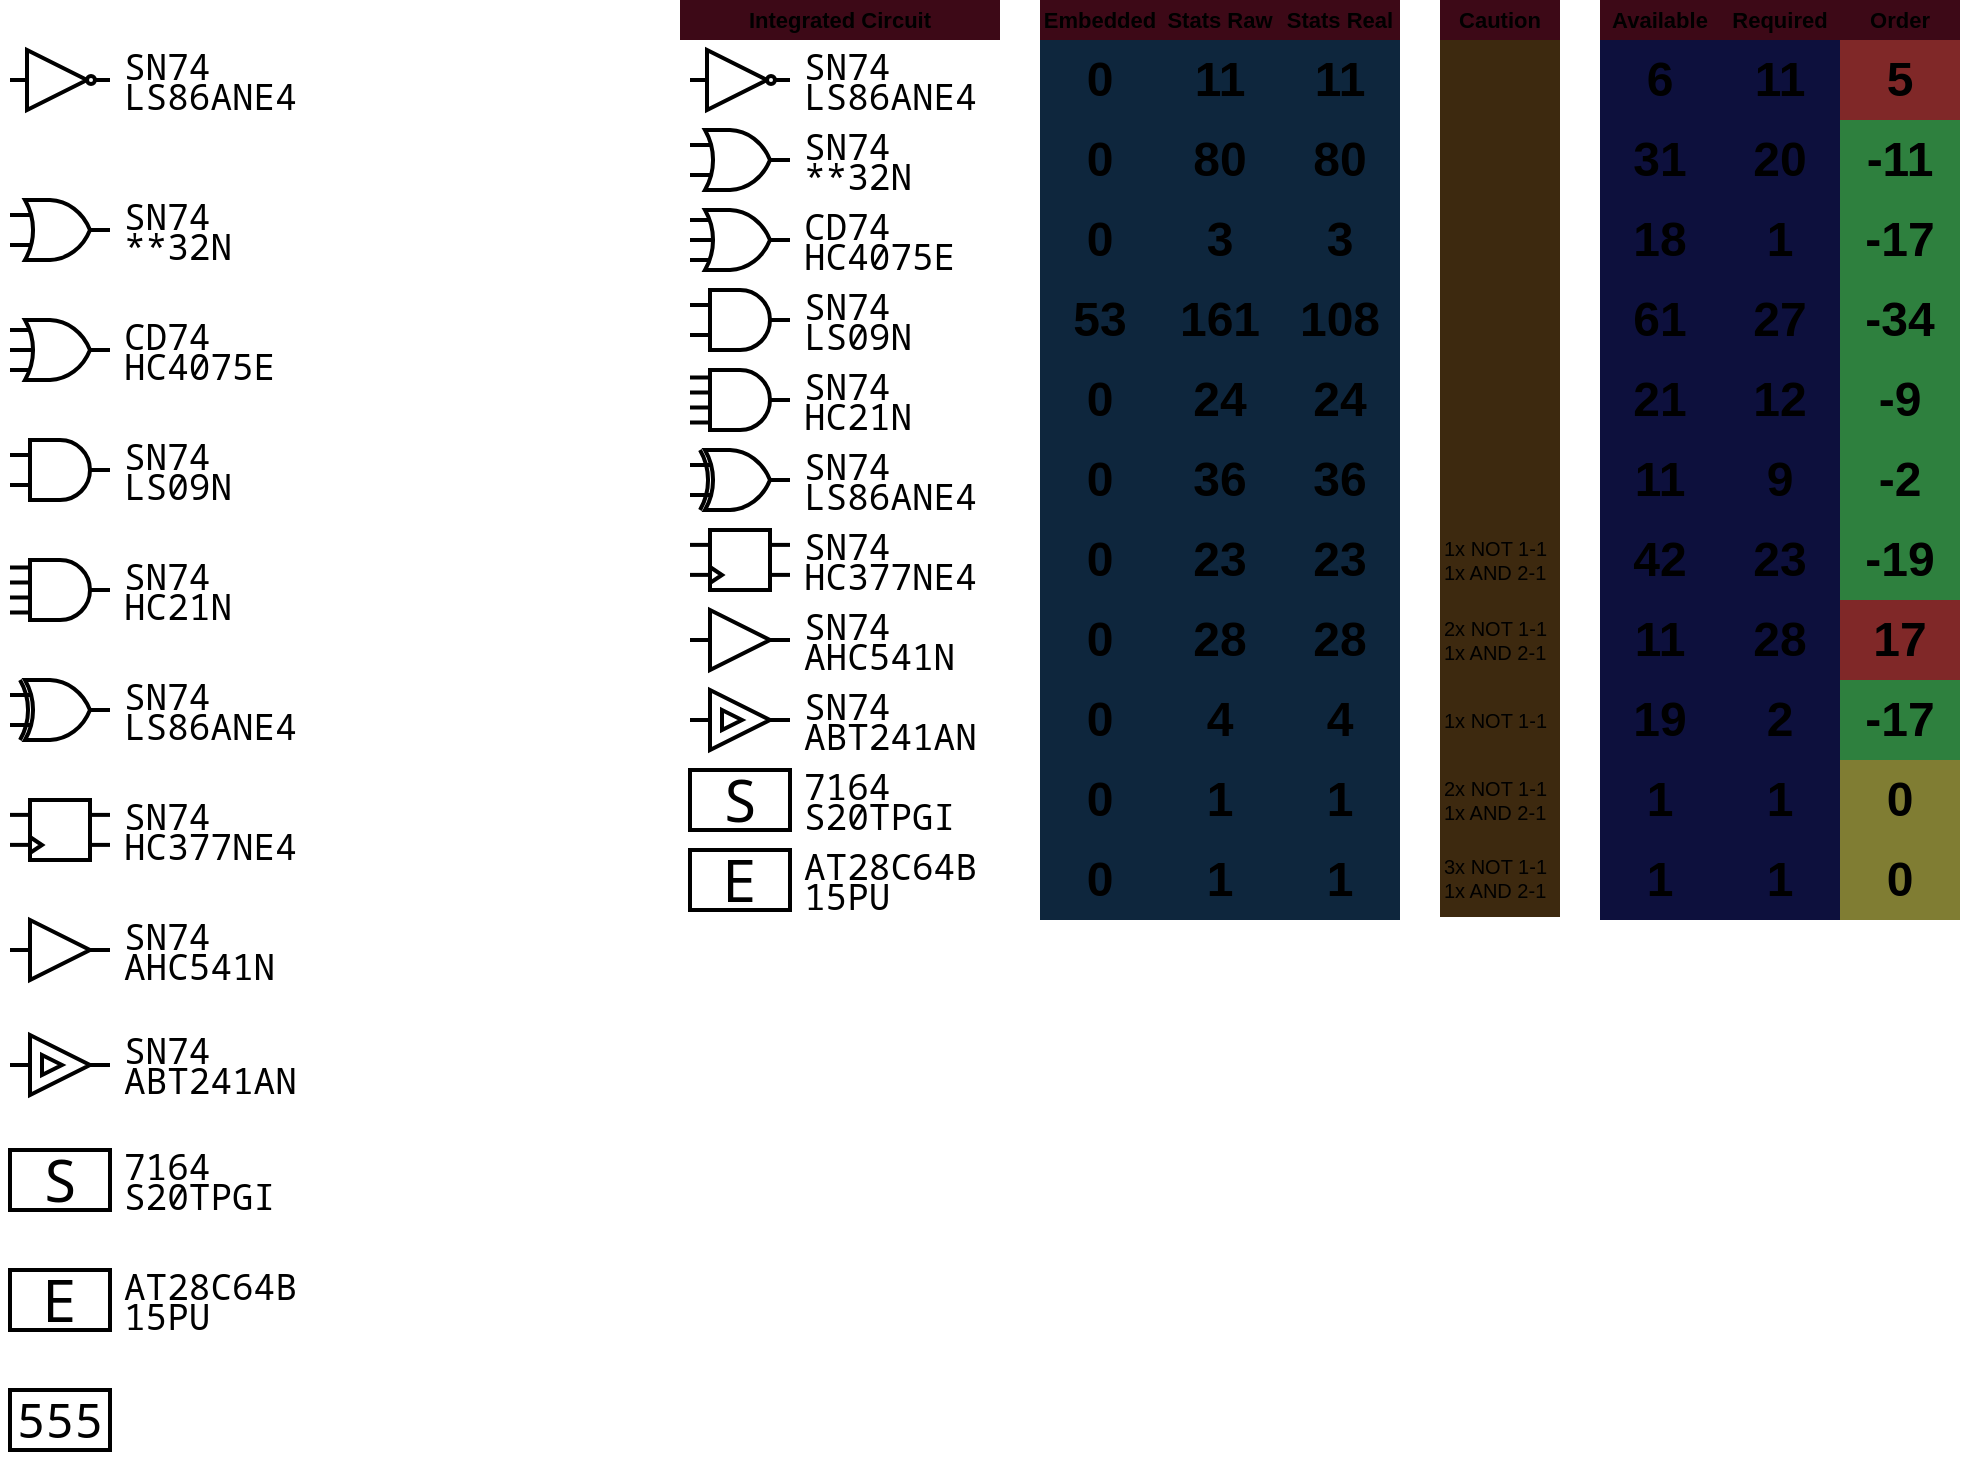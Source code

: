 <mxfile version="21.1.2" type="device">
  <diagram name="Page-1" id="QGHJnzFmNNb13eaz8g9b">
    <mxGraphModel dx="1624" dy="1035" grid="1" gridSize="5" guides="1" tooltips="1" connect="1" arrows="1" fold="1" page="1" pageScale="1" pageWidth="827" pageHeight="1169" math="0" shadow="0">
      <root>
        <mxCell id="0" />
        <mxCell id="1" parent="0" />
        <mxCell id="tNql6HgSYyAwf7q5l8KF-78" value="" style="rounded=0;whiteSpace=wrap;html=1;fillColor=default;strokeColor=none;" vertex="1" parent="1">
          <mxGeometry x="120" y="730" width="160" height="50" as="geometry" />
        </mxCell>
        <mxCell id="tNql6HgSYyAwf7q5l8KF-77" value="" style="rounded=0;whiteSpace=wrap;html=1;fillColor=default;strokeColor=none;" vertex="1" parent="1">
          <mxGeometry x="460" y="545" width="160" height="40" as="geometry" />
        </mxCell>
        <mxCell id="ZziBK2h-JTC3dH9ngN35-2" value="" style="rounded=0;whiteSpace=wrap;html=1;fillColor=default;strokeColor=none;" parent="1" vertex="1">
          <mxGeometry x="120" y="375" width="160" height="50" as="geometry" />
        </mxCell>
        <mxCell id="E4Vg8wECrrCgOEomqvPJ-1" value="" style="rounded=0;whiteSpace=wrap;html=1;fillColor=default;strokeColor=none;" parent="1" vertex="1">
          <mxGeometry x="120" y="180" width="160" height="50" as="geometry" />
        </mxCell>
        <mxCell id="E4Vg8wECrrCgOEomqvPJ-2" value="" style="verticalLabelPosition=bottom;shadow=0;dashed=0;align=center;html=1;verticalAlign=top;shape=mxgraph.electrical.logic_gates.logic_gate;operation=and;strokeWidth=2;" parent="1" vertex="1">
          <mxGeometry x="125" y="385" width="50" height="30" as="geometry" />
        </mxCell>
        <mxCell id="E4Vg8wECrrCgOEomqvPJ-3" value="SN74" style="text;html=1;strokeColor=none;fillColor=none;align=left;verticalAlign=middle;whiteSpace=wrap;rounded=0;fontFamily=Noto Sans Mono;fontSize=18;fontStyle=0" parent="1" vertex="1">
          <mxGeometry x="180" y="190" width="90" height="15" as="geometry" />
        </mxCell>
        <mxCell id="E4Vg8wECrrCgOEomqvPJ-5" value="LS86ANE4" style="text;html=1;strokeColor=none;fillColor=none;align=left;verticalAlign=middle;whiteSpace=wrap;rounded=0;fontFamily=Noto Sans Mono;fontSize=18;fontStyle=0" parent="1" vertex="1">
          <mxGeometry x="180" y="205" width="90" height="15" as="geometry" />
        </mxCell>
        <mxCell id="ZziBK2h-JTC3dH9ngN35-1" value="" style="verticalLabelPosition=bottom;shadow=0;dashed=0;align=center;html=1;verticalAlign=top;shape=mxgraph.electrical.logic_gates.inverter_2;strokeWidth=2;" parent="1" vertex="1">
          <mxGeometry x="125" y="190" width="50" height="30" as="geometry" />
        </mxCell>
        <mxCell id="ZziBK2h-JTC3dH9ngN35-3" value="SN74" style="text;html=1;strokeColor=none;fillColor=none;align=left;verticalAlign=middle;whiteSpace=wrap;rounded=0;fontFamily=Noto Sans Mono;fontSize=18;fontStyle=0" parent="1" vertex="1">
          <mxGeometry x="180" y="385" width="90" height="15" as="geometry" />
        </mxCell>
        <mxCell id="ZziBK2h-JTC3dH9ngN35-4" value="LS09N" style="text;html=1;strokeColor=none;fillColor=none;align=left;verticalAlign=middle;whiteSpace=wrap;rounded=0;fontFamily=Noto Sans Mono;fontSize=18;fontStyle=0" parent="1" vertex="1">
          <mxGeometry x="180" y="400" width="90" height="15" as="geometry" />
        </mxCell>
        <mxCell id="ZziBK2h-JTC3dH9ngN35-6" value="" style="rounded=0;whiteSpace=wrap;html=1;fillColor=default;strokeColor=none;" parent="1" vertex="1">
          <mxGeometry x="120" y="255" width="160" height="50" as="geometry" />
        </mxCell>
        <mxCell id="ZziBK2h-JTC3dH9ngN35-7" value="SN74" style="text;html=1;strokeColor=none;fillColor=none;align=left;verticalAlign=middle;whiteSpace=wrap;rounded=0;fontFamily=Noto Sans Mono;fontSize=18;fontStyle=0" parent="1" vertex="1">
          <mxGeometry x="180" y="265" width="90" height="15" as="geometry" />
        </mxCell>
        <mxCell id="ZziBK2h-JTC3dH9ngN35-8" value="**32N" style="text;html=1;strokeColor=none;fillColor=none;align=left;verticalAlign=middle;whiteSpace=wrap;rounded=0;fontFamily=Noto Sans Mono;fontSize=18;fontStyle=0" parent="1" vertex="1">
          <mxGeometry x="180" y="280" width="90" height="15" as="geometry" />
        </mxCell>
        <mxCell id="ZziBK2h-JTC3dH9ngN35-10" value="" style="verticalLabelPosition=bottom;shadow=0;dashed=0;align=center;html=1;verticalAlign=top;shape=mxgraph.electrical.logic_gates.logic_gate;operation=or;strokeWidth=2;" parent="1" vertex="1">
          <mxGeometry x="125" y="265" width="50" height="30" as="geometry" />
        </mxCell>
        <mxCell id="ZziBK2h-JTC3dH9ngN35-11" value="" style="rounded=0;whiteSpace=wrap;html=1;fillColor=default;strokeColor=none;" parent="1" vertex="1">
          <mxGeometry x="120" y="315" width="160" height="50" as="geometry" />
        </mxCell>
        <mxCell id="ZziBK2h-JTC3dH9ngN35-12" value="CD74" style="text;html=1;strokeColor=none;fillColor=none;align=left;verticalAlign=middle;whiteSpace=wrap;rounded=0;fontFamily=Noto Sans Mono;fontSize=18;fontStyle=0" parent="1" vertex="1">
          <mxGeometry x="180" y="325" width="90" height="15" as="geometry" />
        </mxCell>
        <mxCell id="ZziBK2h-JTC3dH9ngN35-13" value="HC4075E" style="text;html=1;strokeColor=none;fillColor=none;align=left;verticalAlign=middle;whiteSpace=wrap;rounded=0;fontFamily=Noto Sans Mono;fontSize=18;fontStyle=0" parent="1" vertex="1">
          <mxGeometry x="180" y="340" width="90" height="15" as="geometry" />
        </mxCell>
        <mxCell id="ZziBK2h-JTC3dH9ngN35-14" value="" style="verticalLabelPosition=bottom;shadow=0;dashed=0;align=center;html=1;verticalAlign=top;shape=mxgraph.electrical.logic_gates.logic_gate;operation=or;strokeWidth=2;numInputs=3;" parent="1" vertex="1">
          <mxGeometry x="125" y="325" width="50" height="30" as="geometry" />
        </mxCell>
        <mxCell id="ZziBK2h-JTC3dH9ngN35-15" value="" style="rounded=0;whiteSpace=wrap;html=1;fillColor=default;strokeColor=none;" parent="1" vertex="1">
          <mxGeometry x="120" y="435" width="160" height="50" as="geometry" />
        </mxCell>
        <mxCell id="ZziBK2h-JTC3dH9ngN35-16" value="" style="verticalLabelPosition=bottom;shadow=0;dashed=0;align=center;html=1;verticalAlign=top;shape=mxgraph.electrical.logic_gates.logic_gate;operation=and;strokeWidth=2;numInputs=4;" parent="1" vertex="1">
          <mxGeometry x="125" y="445" width="50" height="30" as="geometry" />
        </mxCell>
        <mxCell id="ZziBK2h-JTC3dH9ngN35-17" value="SN74" style="text;html=1;strokeColor=none;fillColor=none;align=left;verticalAlign=middle;whiteSpace=wrap;rounded=0;fontFamily=Noto Sans Mono;fontSize=18;fontStyle=0" parent="1" vertex="1">
          <mxGeometry x="180" y="445" width="90" height="15" as="geometry" />
        </mxCell>
        <mxCell id="ZziBK2h-JTC3dH9ngN35-18" value="HC21N" style="text;html=1;strokeColor=none;fillColor=none;align=left;verticalAlign=middle;whiteSpace=wrap;rounded=0;fontFamily=Noto Sans Mono;fontSize=18;fontStyle=0" parent="1" vertex="1">
          <mxGeometry x="180" y="460" width="90" height="15" as="geometry" />
        </mxCell>
        <mxCell id="ZziBK2h-JTC3dH9ngN35-23" value="" style="rounded=0;whiteSpace=wrap;html=1;fillColor=default;strokeColor=none;" parent="1" vertex="1">
          <mxGeometry x="120" y="495" width="160" height="50" as="geometry" />
        </mxCell>
        <mxCell id="ZziBK2h-JTC3dH9ngN35-25" value="SN74" style="text;html=1;strokeColor=none;fillColor=none;align=left;verticalAlign=middle;whiteSpace=wrap;rounded=0;fontFamily=Noto Sans Mono;fontSize=18;fontStyle=0" parent="1" vertex="1">
          <mxGeometry x="180" y="505" width="90" height="15" as="geometry" />
        </mxCell>
        <mxCell id="ZziBK2h-JTC3dH9ngN35-26" value="LS86ANE4" style="text;html=1;strokeColor=none;fillColor=none;align=left;verticalAlign=middle;whiteSpace=wrap;rounded=0;fontFamily=Noto Sans Mono;fontSize=18;fontStyle=0" parent="1" vertex="1">
          <mxGeometry x="180" y="520" width="90" height="15" as="geometry" />
        </mxCell>
        <mxCell id="ZziBK2h-JTC3dH9ngN35-27" value="" style="verticalLabelPosition=bottom;shadow=0;dashed=0;align=center;html=1;verticalAlign=top;shape=mxgraph.electrical.logic_gates.logic_gate;operation=xor;strokeWidth=2;comic=0;enumerate=0;treeMoving=0;treeFolding=0;resizeHeight=0;collapsible=0;fixDash=0;snapToPoint=0;portConstraintRotation=0;labelPadding=0;" parent="1" vertex="1">
          <mxGeometry x="125" y="505" width="50" height="30" as="geometry" />
        </mxCell>
        <mxCell id="ZziBK2h-JTC3dH9ngN35-32" value="" style="rounded=0;whiteSpace=wrap;html=1;fillColor=default;strokeColor=none;" parent="1" vertex="1">
          <mxGeometry x="120" y="555" width="160" height="50" as="geometry" />
        </mxCell>
        <mxCell id="ZziBK2h-JTC3dH9ngN35-33" value="SN74" style="text;html=1;strokeColor=none;fillColor=none;align=left;verticalAlign=middle;whiteSpace=wrap;rounded=0;fontFamily=Noto Sans Mono;fontSize=18;fontStyle=0" parent="1" vertex="1">
          <mxGeometry x="180" y="565" width="90" height="15" as="geometry" />
        </mxCell>
        <mxCell id="ZziBK2h-JTC3dH9ngN35-34" value="HC377NE4" style="text;html=1;strokeColor=none;fillColor=none;align=left;verticalAlign=middle;whiteSpace=wrap;rounded=0;fontFamily=Noto Sans Mono;fontSize=18;fontStyle=0" parent="1" vertex="1">
          <mxGeometry x="180" y="580" width="90" height="15" as="geometry" />
        </mxCell>
        <mxCell id="ZziBK2h-JTC3dH9ngN35-39" value="" style="rounded=0;whiteSpace=wrap;html=1;strokeWidth=2;" parent="1" vertex="1">
          <mxGeometry x="135" y="565" width="30" height="30" as="geometry" />
        </mxCell>
        <mxCell id="ZziBK2h-JTC3dH9ngN35-40" value="" style="triangle;whiteSpace=wrap;html=1;strokeWidth=2;" parent="1" vertex="1">
          <mxGeometry x="135" y="583.5" width="6" height="8" as="geometry" />
        </mxCell>
        <mxCell id="ZziBK2h-JTC3dH9ngN35-42" value="" style="endArrow=none;html=1;rounded=0;strokeWidth=2;" parent="1" edge="1">
          <mxGeometry width="50" height="50" relative="1" as="geometry">
            <mxPoint x="125" y="572.44" as="sourcePoint" />
            <mxPoint x="135" y="572.44" as="targetPoint" />
          </mxGeometry>
        </mxCell>
        <mxCell id="ZziBK2h-JTC3dH9ngN35-44" value="" style="endArrow=none;html=1;rounded=0;strokeWidth=2;" parent="1" edge="1">
          <mxGeometry width="50" height="50" relative="1" as="geometry">
            <mxPoint x="165" y="587.44" as="sourcePoint" />
            <mxPoint x="175" y="587.44" as="targetPoint" />
          </mxGeometry>
        </mxCell>
        <mxCell id="ZziBK2h-JTC3dH9ngN35-46" value="" style="endArrow=none;html=1;rounded=0;strokeWidth=2;" parent="1" edge="1">
          <mxGeometry width="50" height="50" relative="1" as="geometry">
            <mxPoint x="125" y="587.44" as="sourcePoint" />
            <mxPoint x="135" y="587.44" as="targetPoint" />
          </mxGeometry>
        </mxCell>
        <mxCell id="ZziBK2h-JTC3dH9ngN35-47" value="" style="endArrow=none;html=1;rounded=0;strokeWidth=2;" parent="1" edge="1">
          <mxGeometry width="50" height="50" relative="1" as="geometry">
            <mxPoint x="165" y="572.44" as="sourcePoint" />
            <mxPoint x="175" y="572.44" as="targetPoint" />
          </mxGeometry>
        </mxCell>
        <mxCell id="ZziBK2h-JTC3dH9ngN35-48" value="" style="rounded=0;whiteSpace=wrap;html=1;fillColor=default;strokeColor=none;" parent="1" vertex="1">
          <mxGeometry x="120" y="615" width="160" height="50" as="geometry" />
        </mxCell>
        <mxCell id="ZziBK2h-JTC3dH9ngN35-49" value="SN74" style="text;html=1;strokeColor=none;fillColor=none;align=left;verticalAlign=middle;whiteSpace=wrap;rounded=0;fontFamily=Noto Sans Mono;fontSize=18;fontStyle=0" parent="1" vertex="1">
          <mxGeometry x="180" y="625" width="90" height="15" as="geometry" />
        </mxCell>
        <mxCell id="ZziBK2h-JTC3dH9ngN35-50" value="AHC541N" style="text;html=1;strokeColor=none;fillColor=none;align=left;verticalAlign=middle;whiteSpace=wrap;rounded=0;fontFamily=Noto Sans Mono;fontSize=18;fontStyle=0" parent="1" vertex="1">
          <mxGeometry x="180" y="640" width="90" height="15" as="geometry" />
        </mxCell>
        <mxCell id="ZziBK2h-JTC3dH9ngN35-52" value="" style="verticalLabelPosition=bottom;shadow=0;dashed=0;align=center;html=1;verticalAlign=top;shape=mxgraph.electrical.logic_gates.buffer2;strokeWidth=2;" parent="1" vertex="1">
          <mxGeometry x="125" y="625" width="50" height="30" as="geometry" />
        </mxCell>
        <mxCell id="ZziBK2h-JTC3dH9ngN35-54" value="7164" style="text;html=1;strokeColor=none;fillColor=none;align=left;verticalAlign=middle;whiteSpace=wrap;rounded=0;fontFamily=Noto Sans Mono;fontSize=18;fontStyle=0" parent="1" vertex="1">
          <mxGeometry x="180" y="740" width="90" height="15" as="geometry" />
        </mxCell>
        <mxCell id="ZziBK2h-JTC3dH9ngN35-55" value="S20TPGI" style="text;html=1;strokeColor=none;fillColor=none;align=left;verticalAlign=middle;whiteSpace=wrap;rounded=0;fontFamily=Noto Sans Mono;fontSize=18;fontStyle=0" parent="1" vertex="1">
          <mxGeometry x="180" y="755" width="90" height="15" as="geometry" />
        </mxCell>
        <mxCell id="ZziBK2h-JTC3dH9ngN35-57" value="" style="rounded=0;whiteSpace=wrap;html=1;strokeWidth=2;" parent="1" vertex="1">
          <mxGeometry x="125" y="740" width="50" height="30" as="geometry" />
        </mxCell>
        <mxCell id="ZziBK2h-JTC3dH9ngN35-58" value="S" style="text;html=1;strokeColor=none;fillColor=none;align=center;verticalAlign=middle;whiteSpace=wrap;rounded=0;fontFamily=Noto Sans Mono;fontSize=29;fontStyle=0" parent="1" vertex="1">
          <mxGeometry x="125" y="740" width="50" height="30" as="geometry" />
        </mxCell>
        <mxCell id="ZziBK2h-JTC3dH9ngN35-59" value="" style="rounded=0;whiteSpace=wrap;html=1;fillColor=default;strokeColor=none;" parent="1" vertex="1">
          <mxGeometry x="120" y="790" width="160" height="50" as="geometry" />
        </mxCell>
        <mxCell id="ZziBK2h-JTC3dH9ngN35-60" value="AT28C64B" style="text;html=1;strokeColor=none;fillColor=none;align=left;verticalAlign=middle;whiteSpace=wrap;rounded=0;fontFamily=Noto Sans Mono;fontSize=18;fontStyle=0" parent="1" vertex="1">
          <mxGeometry x="180" y="800" width="90" height="15" as="geometry" />
        </mxCell>
        <mxCell id="ZziBK2h-JTC3dH9ngN35-61" value="15PU" style="text;html=1;strokeColor=none;fillColor=none;align=left;verticalAlign=middle;whiteSpace=wrap;rounded=0;fontFamily=Noto Sans Mono;fontSize=18;fontStyle=0" parent="1" vertex="1">
          <mxGeometry x="180" y="815" width="90" height="15" as="geometry" />
        </mxCell>
        <mxCell id="ZziBK2h-JTC3dH9ngN35-62" value="" style="rounded=0;whiteSpace=wrap;html=1;strokeWidth=2;" parent="1" vertex="1">
          <mxGeometry x="125" y="800" width="50" height="30" as="geometry" />
        </mxCell>
        <mxCell id="ZziBK2h-JTC3dH9ngN35-63" value="E" style="text;html=1;strokeColor=none;fillColor=none;align=center;verticalAlign=middle;whiteSpace=wrap;rounded=0;fontFamily=Noto Sans Mono;fontSize=29;fontStyle=0" parent="1" vertex="1">
          <mxGeometry x="125" y="800" width="50" height="30" as="geometry" />
        </mxCell>
        <mxCell id="ZziBK2h-JTC3dH9ngN35-66" value="" style="rounded=0;whiteSpace=wrap;html=1;fillColor=default;strokeColor=none;" parent="1" vertex="1">
          <mxGeometry x="120" y="855" width="55" height="40" as="geometry" />
        </mxCell>
        <mxCell id="ZziBK2h-JTC3dH9ngN35-69" value="" style="rounded=0;whiteSpace=wrap;html=1;strokeWidth=2;" parent="1" vertex="1">
          <mxGeometry x="125" y="860" width="50" height="30" as="geometry" />
        </mxCell>
        <mxCell id="ZziBK2h-JTC3dH9ngN35-70" value="&lt;font style=&quot;font-size: 24px;&quot;&gt;555&lt;/font&gt;" style="text;html=1;strokeColor=none;fillColor=none;align=center;verticalAlign=middle;whiteSpace=wrap;rounded=0;fontFamily=Noto Sans Mono;fontSize=29;fontStyle=0" parent="1" vertex="1">
          <mxGeometry x="125" y="860" width="50" height="25" as="geometry" />
        </mxCell>
        <mxCell id="tNql6HgSYyAwf7q5l8KF-1" value="" style="rounded=0;whiteSpace=wrap;html=1;fillColor=default;strokeColor=none;" vertex="1" parent="1">
          <mxGeometry x="460" y="305" width="160" height="40" as="geometry" />
        </mxCell>
        <mxCell id="tNql6HgSYyAwf7q5l8KF-2" value="" style="rounded=0;whiteSpace=wrap;html=1;fillColor=default;strokeColor=none;" vertex="1" parent="1">
          <mxGeometry x="460" y="185" width="160" height="40" as="geometry" />
        </mxCell>
        <mxCell id="tNql6HgSYyAwf7q5l8KF-3" value="" style="verticalLabelPosition=bottom;shadow=0;dashed=0;align=center;html=1;verticalAlign=top;shape=mxgraph.electrical.logic_gates.logic_gate;operation=and;strokeWidth=2;" vertex="1" parent="1">
          <mxGeometry x="465" y="310" width="50" height="30" as="geometry" />
        </mxCell>
        <mxCell id="tNql6HgSYyAwf7q5l8KF-4" value="SN74" style="text;html=1;strokeColor=none;fillColor=none;align=left;verticalAlign=middle;whiteSpace=wrap;rounded=0;fontFamily=Noto Sans Mono;fontSize=18;fontStyle=0" vertex="1" parent="1">
          <mxGeometry x="520" y="190" width="90" height="15" as="geometry" />
        </mxCell>
        <mxCell id="tNql6HgSYyAwf7q5l8KF-5" value="LS86ANE4" style="text;html=1;strokeColor=none;fillColor=none;align=left;verticalAlign=middle;whiteSpace=wrap;rounded=0;fontFamily=Noto Sans Mono;fontSize=18;fontStyle=0" vertex="1" parent="1">
          <mxGeometry x="520" y="205" width="90" height="15" as="geometry" />
        </mxCell>
        <mxCell id="tNql6HgSYyAwf7q5l8KF-6" value="" style="verticalLabelPosition=bottom;shadow=0;dashed=0;align=center;html=1;verticalAlign=top;shape=mxgraph.electrical.logic_gates.inverter_2;strokeWidth=2;" vertex="1" parent="1">
          <mxGeometry x="465" y="190" width="50" height="30" as="geometry" />
        </mxCell>
        <mxCell id="tNql6HgSYyAwf7q5l8KF-7" value="SN74" style="text;html=1;strokeColor=none;fillColor=none;align=left;verticalAlign=middle;whiteSpace=wrap;rounded=0;fontFamily=Noto Sans Mono;fontSize=18;fontStyle=0" vertex="1" parent="1">
          <mxGeometry x="520" y="310" width="90" height="15" as="geometry" />
        </mxCell>
        <mxCell id="tNql6HgSYyAwf7q5l8KF-8" value="LS09N" style="text;html=1;strokeColor=none;fillColor=none;align=left;verticalAlign=middle;whiteSpace=wrap;rounded=0;fontFamily=Noto Sans Mono;fontSize=18;fontStyle=0" vertex="1" parent="1">
          <mxGeometry x="520" y="325" width="90" height="15" as="geometry" />
        </mxCell>
        <mxCell id="tNql6HgSYyAwf7q5l8KF-9" value="" style="rounded=0;whiteSpace=wrap;html=1;fillColor=default;strokeColor=none;" vertex="1" parent="1">
          <mxGeometry x="460" y="225" width="160" height="40" as="geometry" />
        </mxCell>
        <mxCell id="tNql6HgSYyAwf7q5l8KF-10" value="SN74" style="text;html=1;strokeColor=none;fillColor=none;align=left;verticalAlign=middle;whiteSpace=wrap;rounded=0;fontFamily=Noto Sans Mono;fontSize=18;fontStyle=0" vertex="1" parent="1">
          <mxGeometry x="520" y="230" width="90" height="15" as="geometry" />
        </mxCell>
        <mxCell id="tNql6HgSYyAwf7q5l8KF-11" value="**32N" style="text;html=1;strokeColor=none;fillColor=none;align=left;verticalAlign=middle;whiteSpace=wrap;rounded=0;fontFamily=Noto Sans Mono;fontSize=18;fontStyle=0" vertex="1" parent="1">
          <mxGeometry x="520" y="245" width="90" height="15" as="geometry" />
        </mxCell>
        <mxCell id="tNql6HgSYyAwf7q5l8KF-12" value="" style="verticalLabelPosition=bottom;shadow=0;dashed=0;align=center;html=1;verticalAlign=top;shape=mxgraph.electrical.logic_gates.logic_gate;operation=or;strokeWidth=2;" vertex="1" parent="1">
          <mxGeometry x="465" y="230" width="50" height="30" as="geometry" />
        </mxCell>
        <mxCell id="tNql6HgSYyAwf7q5l8KF-13" value="" style="rounded=0;whiteSpace=wrap;html=1;fillColor=default;strokeColor=none;" vertex="1" parent="1">
          <mxGeometry x="460" y="265" width="160" height="40" as="geometry" />
        </mxCell>
        <mxCell id="tNql6HgSYyAwf7q5l8KF-14" value="CD74" style="text;html=1;strokeColor=none;fillColor=none;align=left;verticalAlign=middle;whiteSpace=wrap;rounded=0;fontFamily=Noto Sans Mono;fontSize=18;fontStyle=0" vertex="1" parent="1">
          <mxGeometry x="520" y="270" width="90" height="15" as="geometry" />
        </mxCell>
        <mxCell id="tNql6HgSYyAwf7q5l8KF-15" value="HC4075E" style="text;html=1;strokeColor=none;fillColor=none;align=left;verticalAlign=middle;whiteSpace=wrap;rounded=0;fontFamily=Noto Sans Mono;fontSize=18;fontStyle=0" vertex="1" parent="1">
          <mxGeometry x="520" y="285" width="90" height="15" as="geometry" />
        </mxCell>
        <mxCell id="tNql6HgSYyAwf7q5l8KF-16" value="" style="verticalLabelPosition=bottom;shadow=0;dashed=0;align=center;html=1;verticalAlign=top;shape=mxgraph.electrical.logic_gates.logic_gate;operation=or;strokeWidth=2;numInputs=3;" vertex="1" parent="1">
          <mxGeometry x="465" y="270" width="50" height="30" as="geometry" />
        </mxCell>
        <mxCell id="tNql6HgSYyAwf7q5l8KF-17" value="" style="rounded=0;whiteSpace=wrap;html=1;fillColor=default;strokeColor=none;" vertex="1" parent="1">
          <mxGeometry x="460" y="345" width="160" height="40" as="geometry" />
        </mxCell>
        <mxCell id="tNql6HgSYyAwf7q5l8KF-18" value="" style="verticalLabelPosition=bottom;shadow=0;dashed=0;align=center;html=1;verticalAlign=top;shape=mxgraph.electrical.logic_gates.logic_gate;operation=and;strokeWidth=2;numInputs=4;" vertex="1" parent="1">
          <mxGeometry x="465" y="350" width="50" height="30" as="geometry" />
        </mxCell>
        <mxCell id="tNql6HgSYyAwf7q5l8KF-19" value="SN74" style="text;html=1;strokeColor=none;fillColor=none;align=left;verticalAlign=middle;whiteSpace=wrap;rounded=0;fontFamily=Noto Sans Mono;fontSize=18;fontStyle=0" vertex="1" parent="1">
          <mxGeometry x="520" y="350" width="90" height="15" as="geometry" />
        </mxCell>
        <mxCell id="tNql6HgSYyAwf7q5l8KF-20" value="HC21N" style="text;html=1;strokeColor=none;fillColor=none;align=left;verticalAlign=middle;whiteSpace=wrap;rounded=0;fontFamily=Noto Sans Mono;fontSize=18;fontStyle=0" vertex="1" parent="1">
          <mxGeometry x="520" y="365" width="90" height="15" as="geometry" />
        </mxCell>
        <mxCell id="tNql6HgSYyAwf7q5l8KF-21" value="" style="rounded=0;whiteSpace=wrap;html=1;fillColor=default;strokeColor=none;" vertex="1" parent="1">
          <mxGeometry x="460" y="385" width="160" height="40" as="geometry" />
        </mxCell>
        <mxCell id="tNql6HgSYyAwf7q5l8KF-22" value="SN74" style="text;html=1;strokeColor=none;fillColor=none;align=left;verticalAlign=middle;whiteSpace=wrap;rounded=0;fontFamily=Noto Sans Mono;fontSize=18;fontStyle=0" vertex="1" parent="1">
          <mxGeometry x="520" y="390" width="90" height="15" as="geometry" />
        </mxCell>
        <mxCell id="tNql6HgSYyAwf7q5l8KF-23" value="LS86ANE4" style="text;html=1;strokeColor=none;fillColor=none;align=left;verticalAlign=middle;whiteSpace=wrap;rounded=0;fontFamily=Noto Sans Mono;fontSize=18;fontStyle=0" vertex="1" parent="1">
          <mxGeometry x="520" y="405" width="90" height="15" as="geometry" />
        </mxCell>
        <mxCell id="tNql6HgSYyAwf7q5l8KF-24" value="" style="verticalLabelPosition=bottom;shadow=0;dashed=0;align=center;html=1;verticalAlign=top;shape=mxgraph.electrical.logic_gates.logic_gate;operation=xor;strokeWidth=2;comic=0;enumerate=0;treeMoving=0;treeFolding=0;resizeHeight=0;collapsible=0;fixDash=0;snapToPoint=0;portConstraintRotation=0;labelPadding=0;" vertex="1" parent="1">
          <mxGeometry x="465" y="390" width="50" height="30" as="geometry" />
        </mxCell>
        <mxCell id="tNql6HgSYyAwf7q5l8KF-25" value="" style="rounded=0;whiteSpace=wrap;html=1;fillColor=default;strokeColor=none;" vertex="1" parent="1">
          <mxGeometry x="460" y="425" width="160" height="40" as="geometry" />
        </mxCell>
        <mxCell id="tNql6HgSYyAwf7q5l8KF-26" value="SN74" style="text;html=1;strokeColor=none;fillColor=none;align=left;verticalAlign=middle;whiteSpace=wrap;rounded=0;fontFamily=Noto Sans Mono;fontSize=18;fontStyle=0" vertex="1" parent="1">
          <mxGeometry x="520" y="430" width="90" height="15" as="geometry" />
        </mxCell>
        <mxCell id="tNql6HgSYyAwf7q5l8KF-27" value="HC377NE4" style="text;html=1;strokeColor=none;fillColor=none;align=left;verticalAlign=middle;whiteSpace=wrap;rounded=0;fontFamily=Noto Sans Mono;fontSize=18;fontStyle=0" vertex="1" parent="1">
          <mxGeometry x="520" y="445" width="90" height="15" as="geometry" />
        </mxCell>
        <mxCell id="tNql6HgSYyAwf7q5l8KF-28" value="" style="rounded=0;whiteSpace=wrap;html=1;strokeWidth=2;" vertex="1" parent="1">
          <mxGeometry x="475" y="430" width="30" height="30" as="geometry" />
        </mxCell>
        <mxCell id="tNql6HgSYyAwf7q5l8KF-29" value="" style="triangle;whiteSpace=wrap;html=1;strokeWidth=2;" vertex="1" parent="1">
          <mxGeometry x="475" y="448.5" width="6" height="8" as="geometry" />
        </mxCell>
        <mxCell id="tNql6HgSYyAwf7q5l8KF-30" value="" style="endArrow=none;html=1;rounded=0;strokeWidth=2;" edge="1" parent="1">
          <mxGeometry width="50" height="50" relative="1" as="geometry">
            <mxPoint x="465" y="437.44" as="sourcePoint" />
            <mxPoint x="475" y="437.44" as="targetPoint" />
          </mxGeometry>
        </mxCell>
        <mxCell id="tNql6HgSYyAwf7q5l8KF-31" value="" style="endArrow=none;html=1;rounded=0;strokeWidth=2;" edge="1" parent="1">
          <mxGeometry width="50" height="50" relative="1" as="geometry">
            <mxPoint x="505" y="452.44" as="sourcePoint" />
            <mxPoint x="515" y="452.44" as="targetPoint" />
          </mxGeometry>
        </mxCell>
        <mxCell id="tNql6HgSYyAwf7q5l8KF-32" value="" style="endArrow=none;html=1;rounded=0;strokeWidth=2;" edge="1" parent="1">
          <mxGeometry width="50" height="50" relative="1" as="geometry">
            <mxPoint x="465" y="452.44" as="sourcePoint" />
            <mxPoint x="475" y="452.44" as="targetPoint" />
          </mxGeometry>
        </mxCell>
        <mxCell id="tNql6HgSYyAwf7q5l8KF-33" value="" style="endArrow=none;html=1;rounded=0;strokeWidth=2;" edge="1" parent="1">
          <mxGeometry width="50" height="50" relative="1" as="geometry">
            <mxPoint x="505" y="437.44" as="sourcePoint" />
            <mxPoint x="515" y="437.44" as="targetPoint" />
          </mxGeometry>
        </mxCell>
        <mxCell id="tNql6HgSYyAwf7q5l8KF-34" value="" style="rounded=0;whiteSpace=wrap;html=1;fillColor=default;strokeColor=none;" vertex="1" parent="1">
          <mxGeometry x="460" y="465" width="160" height="40" as="geometry" />
        </mxCell>
        <mxCell id="tNql6HgSYyAwf7q5l8KF-35" value="SN74" style="text;html=1;strokeColor=none;fillColor=none;align=left;verticalAlign=middle;whiteSpace=wrap;rounded=0;fontFamily=Noto Sans Mono;fontSize=18;fontStyle=0" vertex="1" parent="1">
          <mxGeometry x="520" y="470" width="90" height="15" as="geometry" />
        </mxCell>
        <mxCell id="tNql6HgSYyAwf7q5l8KF-36" value="AHC541N" style="text;html=1;strokeColor=none;fillColor=none;align=left;verticalAlign=middle;whiteSpace=wrap;rounded=0;fontFamily=Noto Sans Mono;fontSize=18;fontStyle=0" vertex="1" parent="1">
          <mxGeometry x="520" y="485" width="90" height="15" as="geometry" />
        </mxCell>
        <mxCell id="tNql6HgSYyAwf7q5l8KF-37" value="" style="verticalLabelPosition=bottom;shadow=0;dashed=0;align=center;html=1;verticalAlign=top;shape=mxgraph.electrical.logic_gates.buffer2;strokeWidth=2;" vertex="1" parent="1">
          <mxGeometry x="465" y="470" width="50" height="30" as="geometry" />
        </mxCell>
        <mxCell id="tNql6HgSYyAwf7q5l8KF-39" value="7164" style="text;html=1;strokeColor=none;fillColor=none;align=left;verticalAlign=middle;whiteSpace=wrap;rounded=0;fontFamily=Noto Sans Mono;fontSize=18;fontStyle=0" vertex="1" parent="1">
          <mxGeometry x="520" y="550" width="90" height="15" as="geometry" />
        </mxCell>
        <mxCell id="tNql6HgSYyAwf7q5l8KF-40" value="S20TPGI" style="text;html=1;strokeColor=none;fillColor=none;align=left;verticalAlign=middle;whiteSpace=wrap;rounded=0;fontFamily=Noto Sans Mono;fontSize=18;fontStyle=0" vertex="1" parent="1">
          <mxGeometry x="520" y="565" width="90" height="15" as="geometry" />
        </mxCell>
        <mxCell id="tNql6HgSYyAwf7q5l8KF-41" value="" style="rounded=0;whiteSpace=wrap;html=1;strokeWidth=2;" vertex="1" parent="1">
          <mxGeometry x="465" y="550" width="50" height="30" as="geometry" />
        </mxCell>
        <mxCell id="tNql6HgSYyAwf7q5l8KF-42" value="S" style="text;html=1;strokeColor=none;fillColor=none;align=center;verticalAlign=middle;whiteSpace=wrap;rounded=0;fontFamily=Noto Sans Mono;fontSize=29;fontStyle=0" vertex="1" parent="1">
          <mxGeometry x="465" y="550" width="50" height="30" as="geometry" />
        </mxCell>
        <mxCell id="tNql6HgSYyAwf7q5l8KF-43" value="" style="rounded=0;whiteSpace=wrap;html=1;fillColor=default;strokeColor=none;" vertex="1" parent="1">
          <mxGeometry x="460" y="585" width="160" height="40" as="geometry" />
        </mxCell>
        <mxCell id="tNql6HgSYyAwf7q5l8KF-44" value="AT28C64B" style="text;html=1;strokeColor=none;fillColor=none;align=left;verticalAlign=middle;whiteSpace=wrap;rounded=0;fontFamily=Noto Sans Mono;fontSize=18;fontStyle=0" vertex="1" parent="1">
          <mxGeometry x="520" y="590" width="90" height="15" as="geometry" />
        </mxCell>
        <mxCell id="tNql6HgSYyAwf7q5l8KF-45" value="15PU" style="text;html=1;strokeColor=none;fillColor=none;align=left;verticalAlign=middle;whiteSpace=wrap;rounded=0;fontFamily=Noto Sans Mono;fontSize=18;fontStyle=0" vertex="1" parent="1">
          <mxGeometry x="520" y="605" width="90" height="15" as="geometry" />
        </mxCell>
        <mxCell id="tNql6HgSYyAwf7q5l8KF-46" value="" style="rounded=0;whiteSpace=wrap;html=1;strokeWidth=2;" vertex="1" parent="1">
          <mxGeometry x="465" y="590" width="50" height="30" as="geometry" />
        </mxCell>
        <mxCell id="tNql6HgSYyAwf7q5l8KF-47" value="E" style="text;html=1;strokeColor=none;fillColor=none;align=center;verticalAlign=middle;whiteSpace=wrap;rounded=0;fontFamily=Noto Sans Mono;fontSize=29;fontStyle=0" vertex="1" parent="1">
          <mxGeometry x="465" y="590" width="50" height="30" as="geometry" />
        </mxCell>
        <mxCell id="tNql6HgSYyAwf7q5l8KF-50" value="Integrated Circuit" style="rounded=0;whiteSpace=wrap;html=1;strokeColor=none;fontStyle=1;fillColor=#3D0917;fontSize=11;" vertex="1" parent="1">
          <mxGeometry x="460" y="165" width="160" height="20" as="geometry" />
        </mxCell>
        <mxCell id="tNql6HgSYyAwf7q5l8KF-51" value="Available" style="rounded=0;whiteSpace=wrap;html=1;strokeColor=none;fontStyle=1;fillColor=#3D0917;fontSize=11;" vertex="1" parent="1">
          <mxGeometry x="920" y="165" width="60" height="20" as="geometry" />
        </mxCell>
        <mxCell id="tNql6HgSYyAwf7q5l8KF-52" value="Embedded" style="rounded=0;whiteSpace=wrap;html=1;strokeColor=none;fontStyle=1;fillColor=#3D0917;fontSize=11;" vertex="1" parent="1">
          <mxGeometry x="640" y="165" width="60" height="20" as="geometry" />
        </mxCell>
        <mxCell id="tNql6HgSYyAwf7q5l8KF-53" value="6" style="rounded=0;whiteSpace=wrap;html=1;strokeColor=none;fontStyle=1;fillColor=#0D103D;fontSize=24;" vertex="1" parent="1">
          <mxGeometry x="920" y="185" width="60" height="40" as="geometry" />
        </mxCell>
        <mxCell id="tNql6HgSYyAwf7q5l8KF-54" value="" style="rounded=0;whiteSpace=wrap;html=1;fillColor=default;strokeColor=none;" vertex="1" parent="1">
          <mxGeometry x="460" y="505" width="160" height="40" as="geometry" />
        </mxCell>
        <mxCell id="tNql6HgSYyAwf7q5l8KF-55" value="SN74" style="text;html=1;strokeColor=none;fillColor=none;align=left;verticalAlign=middle;whiteSpace=wrap;rounded=0;fontFamily=Noto Sans Mono;fontSize=18;fontStyle=0" vertex="1" parent="1">
          <mxGeometry x="520" y="510" width="90" height="15" as="geometry" />
        </mxCell>
        <mxCell id="tNql6HgSYyAwf7q5l8KF-56" value="ABT241AN" style="text;html=1;strokeColor=none;fillColor=none;align=left;verticalAlign=middle;whiteSpace=wrap;rounded=0;fontFamily=Noto Sans Mono;fontSize=18;fontStyle=0" vertex="1" parent="1">
          <mxGeometry x="520" y="525" width="90" height="15" as="geometry" />
        </mxCell>
        <mxCell id="tNql6HgSYyAwf7q5l8KF-57" value="" style="verticalLabelPosition=bottom;shadow=0;dashed=0;align=center;html=1;verticalAlign=top;shape=mxgraph.electrical.logic_gates.buffer2;strokeWidth=2;" vertex="1" parent="1">
          <mxGeometry x="465" y="510" width="50" height="30" as="geometry" />
        </mxCell>
        <mxCell id="tNql6HgSYyAwf7q5l8KF-59" value="" style="triangle;whiteSpace=wrap;html=1;strokeWidth=2;" vertex="1" parent="1">
          <mxGeometry x="481" y="520" width="10" height="10" as="geometry" />
        </mxCell>
        <mxCell id="tNql6HgSYyAwf7q5l8KF-60" value="" style="rounded=0;whiteSpace=wrap;html=1;fillColor=default;strokeColor=none;" vertex="1" parent="1">
          <mxGeometry x="120" y="675" width="160" height="45" as="geometry" />
        </mxCell>
        <mxCell id="tNql6HgSYyAwf7q5l8KF-61" value="SN74" style="text;html=1;strokeColor=none;fillColor=none;align=left;verticalAlign=middle;whiteSpace=wrap;rounded=0;fontFamily=Noto Sans Mono;fontSize=18;fontStyle=0" vertex="1" parent="1">
          <mxGeometry x="180" y="682.5" width="90" height="15" as="geometry" />
        </mxCell>
        <mxCell id="tNql6HgSYyAwf7q5l8KF-62" value="ABT241AN" style="text;html=1;strokeColor=none;fillColor=none;align=left;verticalAlign=middle;whiteSpace=wrap;rounded=0;fontFamily=Noto Sans Mono;fontSize=18;fontStyle=0" vertex="1" parent="1">
          <mxGeometry x="180" y="697.5" width="90" height="15" as="geometry" />
        </mxCell>
        <mxCell id="tNql6HgSYyAwf7q5l8KF-63" value="" style="verticalLabelPosition=bottom;shadow=0;dashed=0;align=center;html=1;verticalAlign=top;shape=mxgraph.electrical.logic_gates.buffer2;strokeWidth=2;" vertex="1" parent="1">
          <mxGeometry x="125" y="682.5" width="50" height="30" as="geometry" />
        </mxCell>
        <mxCell id="tNql6HgSYyAwf7q5l8KF-64" value="" style="triangle;whiteSpace=wrap;html=1;strokeWidth=2;" vertex="1" parent="1">
          <mxGeometry x="141" y="692.5" width="10" height="10" as="geometry" />
        </mxCell>
        <mxCell id="tNql6HgSYyAwf7q5l8KF-65" value="31" style="rounded=0;whiteSpace=wrap;html=1;strokeColor=none;fontStyle=1;fillColor=#0D103D;fontSize=24;" vertex="1" parent="1">
          <mxGeometry x="920" y="225" width="60" height="40" as="geometry" />
        </mxCell>
        <mxCell id="tNql6HgSYyAwf7q5l8KF-66" value="18" style="rounded=0;whiteSpace=wrap;html=1;strokeColor=none;fontStyle=1;fillColor=#0D103D;fontSize=24;" vertex="1" parent="1">
          <mxGeometry x="920" y="265" width="60" height="40" as="geometry" />
        </mxCell>
        <mxCell id="tNql6HgSYyAwf7q5l8KF-68" value="61" style="rounded=0;whiteSpace=wrap;html=1;strokeColor=none;fontStyle=1;fillColor=#0D103D;fontSize=24;" vertex="1" parent="1">
          <mxGeometry x="920" y="305" width="60" height="40" as="geometry" />
        </mxCell>
        <mxCell id="tNql6HgSYyAwf7q5l8KF-69" value="21" style="rounded=0;whiteSpace=wrap;html=1;strokeColor=none;fontStyle=1;fillColor=#0D103D;fontSize=24;" vertex="1" parent="1">
          <mxGeometry x="920" y="345" width="60" height="40" as="geometry" />
        </mxCell>
        <mxCell id="tNql6HgSYyAwf7q5l8KF-70" value="11" style="rounded=0;whiteSpace=wrap;html=1;strokeColor=none;fontStyle=1;fillColor=#0D103D;fontSize=24;" vertex="1" parent="1">
          <mxGeometry x="920" y="385" width="60" height="40" as="geometry" />
        </mxCell>
        <mxCell id="tNql6HgSYyAwf7q5l8KF-71" value="42" style="rounded=0;whiteSpace=wrap;html=1;strokeColor=none;fontStyle=1;fillColor=#0D103D;fontSize=24;" vertex="1" parent="1">
          <mxGeometry x="920" y="425" width="60" height="40" as="geometry" />
        </mxCell>
        <mxCell id="tNql6HgSYyAwf7q5l8KF-72" value="11" style="rounded=0;whiteSpace=wrap;html=1;strokeColor=none;fontStyle=1;fillColor=#0D103D;fontSize=24;" vertex="1" parent="1">
          <mxGeometry x="920" y="465" width="60" height="40" as="geometry" />
        </mxCell>
        <mxCell id="tNql6HgSYyAwf7q5l8KF-73" value="19" style="rounded=0;whiteSpace=wrap;html=1;strokeColor=none;fontStyle=1;fillColor=#0D103D;fontSize=24;" vertex="1" parent="1">
          <mxGeometry x="920" y="505" width="60" height="40" as="geometry" />
        </mxCell>
        <mxCell id="tNql6HgSYyAwf7q5l8KF-75" value="1" style="rounded=0;whiteSpace=wrap;html=1;strokeColor=none;fontStyle=1;fillColor=#0D103D;fontSize=24;" vertex="1" parent="1">
          <mxGeometry x="920" y="585" width="60" height="40" as="geometry" />
        </mxCell>
        <mxCell id="tNql6HgSYyAwf7q5l8KF-76" value="1" style="rounded=0;whiteSpace=wrap;html=1;strokeColor=none;fontStyle=1;fillColor=#0D103D;fontSize=24;" vertex="1" parent="1">
          <mxGeometry x="920" y="545" width="60" height="40" as="geometry" />
        </mxCell>
        <mxCell id="tNql6HgSYyAwf7q5l8KF-81" value="Stats Raw" style="rounded=0;whiteSpace=wrap;html=1;strokeColor=none;fontStyle=1;fillColor=#3D0917;fontSize=11;" vertex="1" parent="1">
          <mxGeometry x="700" y="165" width="60" height="20" as="geometry" />
        </mxCell>
        <mxCell id="tNql6HgSYyAwf7q5l8KF-82" value="Required" style="rounded=0;whiteSpace=wrap;html=1;strokeColor=none;fontStyle=1;fillColor=#3D0917;fontSize=11;" vertex="1" parent="1">
          <mxGeometry x="980" y="165" width="60" height="20" as="geometry" />
        </mxCell>
        <mxCell id="tNql6HgSYyAwf7q5l8KF-83" value="0" style="rounded=0;whiteSpace=wrap;html=1;strokeColor=none;fontStyle=1;fillColor=#0E263D;fontSize=24;" vertex="1" parent="1">
          <mxGeometry x="640" y="185" width="60" height="40" as="geometry" />
        </mxCell>
        <mxCell id="tNql6HgSYyAwf7q5l8KF-84" value="0" style="rounded=0;whiteSpace=wrap;html=1;strokeColor=none;fontStyle=1;fillColor=#0E263D;fontSize=24;" vertex="1" parent="1">
          <mxGeometry x="640" y="225" width="60" height="40" as="geometry" />
        </mxCell>
        <mxCell id="tNql6HgSYyAwf7q5l8KF-86" value="0" style="rounded=0;whiteSpace=wrap;html=1;strokeColor=none;fontStyle=1;fillColor=#0E263D;fontSize=24;" vertex="1" parent="1">
          <mxGeometry x="640" y="265" width="60" height="40" as="geometry" />
        </mxCell>
        <mxCell id="tNql6HgSYyAwf7q5l8KF-87" value="53" style="rounded=0;whiteSpace=wrap;html=1;strokeColor=none;fontStyle=1;fillColor=#0E263D;fontSize=24;" vertex="1" parent="1">
          <mxGeometry x="640" y="305" width="60" height="40" as="geometry" />
        </mxCell>
        <mxCell id="tNql6HgSYyAwf7q5l8KF-88" value="0" style="rounded=0;whiteSpace=wrap;html=1;strokeColor=none;fontStyle=1;fillColor=#0E263D;fontSize=24;" vertex="1" parent="1">
          <mxGeometry x="640" y="345" width="60" height="40" as="geometry" />
        </mxCell>
        <mxCell id="tNql6HgSYyAwf7q5l8KF-89" value="0" style="rounded=0;whiteSpace=wrap;html=1;strokeColor=none;fontStyle=1;fillColor=#0E263D;fontSize=24;" vertex="1" parent="1">
          <mxGeometry x="640" y="385" width="60" height="40" as="geometry" />
        </mxCell>
        <mxCell id="tNql6HgSYyAwf7q5l8KF-90" value="0" style="rounded=0;whiteSpace=wrap;html=1;strokeColor=none;fontStyle=1;fillColor=#0E263D;fontSize=24;" vertex="1" parent="1">
          <mxGeometry x="640" y="425" width="60" height="40" as="geometry" />
        </mxCell>
        <mxCell id="tNql6HgSYyAwf7q5l8KF-91" value="0" style="rounded=0;whiteSpace=wrap;html=1;strokeColor=none;fontStyle=1;fillColor=#0E263D;fontSize=24;" vertex="1" parent="1">
          <mxGeometry x="640" y="465" width="60" height="40" as="geometry" />
        </mxCell>
        <mxCell id="tNql6HgSYyAwf7q5l8KF-92" value="0" style="rounded=0;whiteSpace=wrap;html=1;strokeColor=none;fontStyle=1;fillColor=#0E263D;fontSize=24;" vertex="1" parent="1">
          <mxGeometry x="640" y="505" width="60" height="40" as="geometry" />
        </mxCell>
        <mxCell id="tNql6HgSYyAwf7q5l8KF-93" value="0" style="rounded=0;whiteSpace=wrap;html=1;strokeColor=none;fontStyle=1;fillColor=#0E263D;fontSize=24;" vertex="1" parent="1">
          <mxGeometry x="640" y="545" width="60" height="40" as="geometry" />
        </mxCell>
        <mxCell id="tNql6HgSYyAwf7q5l8KF-94" value="0" style="rounded=0;whiteSpace=wrap;html=1;strokeColor=none;fontStyle=1;fillColor=#0E263D;fontSize=24;" vertex="1" parent="1">
          <mxGeometry x="640" y="585" width="60" height="40" as="geometry" />
        </mxCell>
        <mxCell id="tNql6HgSYyAwf7q5l8KF-95" value="Stats Real" style="rounded=0;whiteSpace=wrap;html=1;strokeColor=none;fontStyle=1;fillColor=#3D0917;fontSize=11;" vertex="1" parent="1">
          <mxGeometry x="760" y="165" width="60" height="20" as="geometry" />
        </mxCell>
        <mxCell id="tNql6HgSYyAwf7q5l8KF-96" value="Caution" style="rounded=0;whiteSpace=wrap;html=1;strokeColor=none;fontStyle=1;fillColor=#3D0917;fontSize=11;" vertex="1" parent="1">
          <mxGeometry x="840" y="165" width="60" height="20" as="geometry" />
        </mxCell>
        <mxCell id="tNql6HgSYyAwf7q5l8KF-107" value="3x NOT 1-1&lt;br&gt;1x AND 2-1" style="rounded=0;whiteSpace=wrap;html=1;strokeColor=none;fontStyle=0;fillColor=#3D290F;fontSize=10;align=left;" vertex="1" parent="1">
          <mxGeometry x="840" y="583.5" width="60" height="40" as="geometry" />
        </mxCell>
        <mxCell id="tNql6HgSYyAwf7q5l8KF-110" value="23" style="rounded=0;whiteSpace=wrap;html=1;strokeColor=none;fontStyle=1;fillColor=#0E263D;fontSize=24;" vertex="1" parent="1">
          <mxGeometry x="700" y="425" width="60" height="40" as="geometry" />
        </mxCell>
        <mxCell id="tNql6HgSYyAwf7q5l8KF-111" value="23" style="rounded=0;whiteSpace=wrap;html=1;strokeColor=none;fontStyle=1;fillColor=#0E263D;fontSize=24;" vertex="1" parent="1">
          <mxGeometry x="760" y="425" width="60" height="40" as="geometry" />
        </mxCell>
        <mxCell id="tNql6HgSYyAwf7q5l8KF-113" value="23" style="rounded=0;whiteSpace=wrap;html=1;strokeColor=none;fontStyle=1;fillColor=#0D103D;fontSize=24;" vertex="1" parent="1">
          <mxGeometry x="980" y="425" width="60" height="40" as="geometry" />
        </mxCell>
        <mxCell id="tNql6HgSYyAwf7q5l8KF-114" value="3" style="rounded=0;whiteSpace=wrap;html=1;strokeColor=none;fontStyle=1;fillColor=#0E263D;fontSize=24;" vertex="1" parent="1">
          <mxGeometry x="700" y="265" width="60" height="40" as="geometry" />
        </mxCell>
        <mxCell id="tNql6HgSYyAwf7q5l8KF-115" value="3" style="rounded=0;whiteSpace=wrap;html=1;strokeColor=none;fontStyle=1;fillColor=#0E263D;fontSize=24;" vertex="1" parent="1">
          <mxGeometry x="760" y="265" width="60" height="40" as="geometry" />
        </mxCell>
        <mxCell id="tNql6HgSYyAwf7q5l8KF-116" value="1" style="rounded=0;whiteSpace=wrap;html=1;strokeColor=none;fontStyle=1;fillColor=#0D103D;fontSize=24;" vertex="1" parent="1">
          <mxGeometry x="980" y="265" width="60" height="40" as="geometry" />
        </mxCell>
        <mxCell id="tNql6HgSYyAwf7q5l8KF-117" value="1" style="rounded=0;whiteSpace=wrap;html=1;strokeColor=none;fontStyle=1;fillColor=#0E263D;fontSize=24;" vertex="1" parent="1">
          <mxGeometry x="700" y="545" width="60" height="40" as="geometry" />
        </mxCell>
        <mxCell id="tNql6HgSYyAwf7q5l8KF-118" value="1" style="rounded=0;whiteSpace=wrap;html=1;strokeColor=none;fontStyle=1;fillColor=#0E263D;fontSize=24;" vertex="1" parent="1">
          <mxGeometry x="700" y="585" width="60" height="40" as="geometry" />
        </mxCell>
        <mxCell id="tNql6HgSYyAwf7q5l8KF-119" value="1" style="rounded=0;whiteSpace=wrap;html=1;strokeColor=none;fontStyle=1;fillColor=#0E263D;fontSize=24;" vertex="1" parent="1">
          <mxGeometry x="760" y="585" width="60" height="40" as="geometry" />
        </mxCell>
        <mxCell id="tNql6HgSYyAwf7q5l8KF-120" value="1" style="rounded=0;whiteSpace=wrap;html=1;strokeColor=none;fontStyle=1;fillColor=#0E263D;fontSize=24;" vertex="1" parent="1">
          <mxGeometry x="760" y="545" width="60" height="40" as="geometry" />
        </mxCell>
        <mxCell id="tNql6HgSYyAwf7q5l8KF-121" value="1" style="rounded=0;whiteSpace=wrap;html=1;strokeColor=none;fontStyle=1;fillColor=#0D103D;fontSize=24;" vertex="1" parent="1">
          <mxGeometry x="980" y="585" width="60" height="40" as="geometry" />
        </mxCell>
        <mxCell id="tNql6HgSYyAwf7q5l8KF-122" value="1" style="rounded=0;whiteSpace=wrap;html=1;strokeColor=none;fontStyle=1;fillColor=#0D103D;fontSize=24;" vertex="1" parent="1">
          <mxGeometry x="980" y="545" width="60" height="40" as="geometry" />
        </mxCell>
        <mxCell id="tNql6HgSYyAwf7q5l8KF-123" value="24" style="rounded=0;whiteSpace=wrap;html=1;strokeColor=none;fontStyle=1;fillColor=#0E263D;fontSize=24;" vertex="1" parent="1">
          <mxGeometry x="700" y="345" width="60" height="40" as="geometry" />
        </mxCell>
        <mxCell id="tNql6HgSYyAwf7q5l8KF-125" value="24" style="rounded=0;whiteSpace=wrap;html=1;strokeColor=none;fontStyle=1;fillColor=#0E263D;fontSize=24;" vertex="1" parent="1">
          <mxGeometry x="760" y="345" width="60" height="40" as="geometry" />
        </mxCell>
        <mxCell id="tNql6HgSYyAwf7q5l8KF-126" value="12" style="rounded=0;whiteSpace=wrap;html=1;strokeColor=none;fontStyle=1;fillColor=#0D103D;fontSize=24;" vertex="1" parent="1">
          <mxGeometry x="980" y="345" width="60" height="40" as="geometry" />
        </mxCell>
        <mxCell id="tNql6HgSYyAwf7q5l8KF-127" value="28" style="rounded=0;whiteSpace=wrap;html=1;strokeColor=none;fontStyle=1;fillColor=#0E263D;fontSize=24;" vertex="1" parent="1">
          <mxGeometry x="700" y="465" width="60" height="40" as="geometry" />
        </mxCell>
        <mxCell id="tNql6HgSYyAwf7q5l8KF-128" value="28" style="rounded=0;whiteSpace=wrap;html=1;strokeColor=none;fontStyle=1;fillColor=#0E263D;fontSize=24;" vertex="1" parent="1">
          <mxGeometry x="760" y="465" width="60" height="40" as="geometry" />
        </mxCell>
        <mxCell id="tNql6HgSYyAwf7q5l8KF-129" value="28" style="rounded=0;whiteSpace=wrap;html=1;strokeColor=none;fontStyle=1;fillColor=#0D103D;fontSize=24;" vertex="1" parent="1">
          <mxGeometry x="980" y="465" width="60" height="40" as="geometry" />
        </mxCell>
        <mxCell id="tNql6HgSYyAwf7q5l8KF-130" value="4" style="rounded=0;whiteSpace=wrap;html=1;strokeColor=none;fontStyle=1;fillColor=#0E263D;fontSize=24;" vertex="1" parent="1">
          <mxGeometry x="700" y="505" width="60" height="40" as="geometry" />
        </mxCell>
        <mxCell id="tNql6HgSYyAwf7q5l8KF-131" value="4" style="rounded=0;whiteSpace=wrap;html=1;strokeColor=none;fontStyle=1;fillColor=#0E263D;fontSize=24;" vertex="1" parent="1">
          <mxGeometry x="760" y="505" width="60" height="40" as="geometry" />
        </mxCell>
        <mxCell id="tNql6HgSYyAwf7q5l8KF-132" value="2" style="rounded=0;whiteSpace=wrap;html=1;strokeColor=none;fontStyle=1;fillColor=#0D103D;fontSize=24;" vertex="1" parent="1">
          <mxGeometry x="980" y="505" width="60" height="40" as="geometry" />
        </mxCell>
        <mxCell id="tNql6HgSYyAwf7q5l8KF-133" value="36" style="rounded=0;whiteSpace=wrap;html=1;strokeColor=none;fontStyle=1;fillColor=#0E263D;fontSize=24;" vertex="1" parent="1">
          <mxGeometry x="700" y="385" width="60" height="40" as="geometry" />
        </mxCell>
        <mxCell id="tNql6HgSYyAwf7q5l8KF-134" value="36" style="rounded=0;whiteSpace=wrap;html=1;strokeColor=none;fontStyle=1;fillColor=#0E263D;fontSize=24;" vertex="1" parent="1">
          <mxGeometry x="760" y="385" width="60" height="40" as="geometry" />
        </mxCell>
        <mxCell id="tNql6HgSYyAwf7q5l8KF-135" value="9" style="rounded=0;whiteSpace=wrap;html=1;strokeColor=none;fontStyle=1;fillColor=#0D103D;fontSize=24;" vertex="1" parent="1">
          <mxGeometry x="980" y="385" width="60" height="40" as="geometry" />
        </mxCell>
        <mxCell id="tNql6HgSYyAwf7q5l8KF-136" value="80" style="rounded=0;whiteSpace=wrap;html=1;strokeColor=none;fontStyle=1;fillColor=#0E263D;fontSize=24;" vertex="1" parent="1">
          <mxGeometry x="700" y="225" width="60" height="40" as="geometry" />
        </mxCell>
        <mxCell id="tNql6HgSYyAwf7q5l8KF-137" value="80" style="rounded=0;whiteSpace=wrap;html=1;strokeColor=none;fontStyle=1;fillColor=#0E263D;fontSize=24;" vertex="1" parent="1">
          <mxGeometry x="760" y="225" width="60" height="40" as="geometry" />
        </mxCell>
        <mxCell id="tNql6HgSYyAwf7q5l8KF-138" value="20" style="rounded=0;whiteSpace=wrap;html=1;strokeColor=none;fontStyle=1;fillColor=#0D103D;fontSize=24;" vertex="1" parent="1">
          <mxGeometry x="980" y="225" width="60" height="40" as="geometry" />
        </mxCell>
        <mxCell id="tNql6HgSYyAwf7q5l8KF-139" value="11" style="rounded=0;whiteSpace=wrap;html=1;strokeColor=none;fontStyle=1;fillColor=#0E263D;fontSize=24;" vertex="1" parent="1">
          <mxGeometry x="700" y="185" width="60" height="40" as="geometry" />
        </mxCell>
        <mxCell id="tNql6HgSYyAwf7q5l8KF-140" value="11" style="rounded=0;whiteSpace=wrap;html=1;strokeColor=none;fontStyle=1;fillColor=#0E263D;fontSize=24;" vertex="1" parent="1">
          <mxGeometry x="760" y="185" width="60" height="40" as="geometry" />
        </mxCell>
        <mxCell id="tNql6HgSYyAwf7q5l8KF-141" value="11" style="rounded=0;whiteSpace=wrap;html=1;strokeColor=none;fontStyle=1;fillColor=#0D103D;fontSize=24;" vertex="1" parent="1">
          <mxGeometry x="980" y="185" width="60" height="40" as="geometry" />
        </mxCell>
        <mxCell id="tNql6HgSYyAwf7q5l8KF-142" value="161" style="rounded=0;whiteSpace=wrap;html=1;strokeColor=none;fontStyle=1;fillColor=#0E263D;fontSize=24;" vertex="1" parent="1">
          <mxGeometry x="700" y="305" width="60" height="40" as="geometry" />
        </mxCell>
        <mxCell id="tNql6HgSYyAwf7q5l8KF-143" value="108" style="rounded=0;whiteSpace=wrap;html=1;strokeColor=none;fontStyle=1;fillColor=#0E263D;fontSize=24;" vertex="1" parent="1">
          <mxGeometry x="760" y="305" width="60" height="40" as="geometry" />
        </mxCell>
        <mxCell id="tNql6HgSYyAwf7q5l8KF-144" value="27" style="rounded=0;whiteSpace=wrap;html=1;strokeColor=none;fontStyle=1;fillColor=#0D103D;fontSize=24;" vertex="1" parent="1">
          <mxGeometry x="980" y="305" width="60" height="40" as="geometry" />
        </mxCell>
        <mxCell id="tNql6HgSYyAwf7q5l8KF-145" value="Order" style="rounded=0;whiteSpace=wrap;html=1;strokeColor=none;fontStyle=1;fillColor=#3D0917;fontSize=11;" vertex="1" parent="1">
          <mxGeometry x="1040" y="165" width="60" height="20" as="geometry" />
        </mxCell>
        <mxCell id="tNql6HgSYyAwf7q5l8KF-97" value="" style="rounded=0;whiteSpace=wrap;html=1;strokeColor=none;fontStyle=0;fillColor=#3D290F;fontSize=10;align=left;" vertex="1" parent="1">
          <mxGeometry x="840" y="185" width="60" height="40" as="geometry" />
        </mxCell>
        <mxCell id="tNql6HgSYyAwf7q5l8KF-98" value="" style="rounded=0;whiteSpace=wrap;html=1;strokeColor=none;fontStyle=0;fillColor=#3D290F;fontSize=10;align=left;" vertex="1" parent="1">
          <mxGeometry x="840" y="225" width="60" height="40" as="geometry" />
        </mxCell>
        <mxCell id="tNql6HgSYyAwf7q5l8KF-99" value="" style="rounded=0;whiteSpace=wrap;html=1;strokeColor=none;fontStyle=0;fillColor=#3D290F;fontSize=10;align=left;" vertex="1" parent="1">
          <mxGeometry x="840" y="265" width="60" height="40" as="geometry" />
        </mxCell>
        <mxCell id="tNql6HgSYyAwf7q5l8KF-100" value="" style="rounded=0;whiteSpace=wrap;html=1;strokeColor=none;fontStyle=0;fillColor=#3D290F;fontSize=10;align=left;" vertex="1" parent="1">
          <mxGeometry x="840" y="305" width="60" height="40" as="geometry" />
        </mxCell>
        <mxCell id="tNql6HgSYyAwf7q5l8KF-101" value="" style="rounded=0;whiteSpace=wrap;html=1;strokeColor=none;fontStyle=0;fillColor=#3D290F;fontSize=10;align=left;" vertex="1" parent="1">
          <mxGeometry x="840" y="345" width="60" height="40" as="geometry" />
        </mxCell>
        <mxCell id="tNql6HgSYyAwf7q5l8KF-102" value="" style="rounded=0;whiteSpace=wrap;html=1;strokeColor=none;fontStyle=0;fillColor=#3D290F;fontSize=10;align=left;" vertex="1" parent="1">
          <mxGeometry x="840" y="385" width="60" height="40" as="geometry" />
        </mxCell>
        <mxCell id="tNql6HgSYyAwf7q5l8KF-103" value="1x NOT 1-1&lt;br&gt;1x AND 2-1" style="rounded=0;whiteSpace=wrap;html=1;strokeColor=none;fontStyle=0;fillColor=#3D290F;fontSize=10;align=left;" vertex="1" parent="1">
          <mxGeometry x="840" y="425" width="60" height="40" as="geometry" />
        </mxCell>
        <mxCell id="tNql6HgSYyAwf7q5l8KF-104" value="2x NOT 1-1&lt;br&gt;1x AND 2-1" style="rounded=0;whiteSpace=wrap;html=1;strokeColor=none;fontStyle=0;fillColor=#3D290F;fontSize=10;align=left;" vertex="1" parent="1">
          <mxGeometry x="840" y="465" width="60" height="40" as="geometry" />
        </mxCell>
        <mxCell id="tNql6HgSYyAwf7q5l8KF-105" value="1x NOT 1-1" style="rounded=0;whiteSpace=wrap;html=1;strokeColor=none;fontStyle=0;fillColor=#3D290F;fontSize=10;align=left;" vertex="1" parent="1">
          <mxGeometry x="840" y="505" width="60" height="40" as="geometry" />
        </mxCell>
        <mxCell id="tNql6HgSYyAwf7q5l8KF-106" value="2x NOT 1-1&lt;br&gt;1x AND 2-1" style="rounded=0;whiteSpace=wrap;html=1;strokeColor=none;fontStyle=0;fillColor=#3D290F;fontSize=10;align=left;" vertex="1" parent="1">
          <mxGeometry x="840" y="545" width="60" height="40" as="geometry" />
        </mxCell>
        <mxCell id="tNql6HgSYyAwf7q5l8KF-147" value="5" style="rounded=0;whiteSpace=wrap;html=1;strokeColor=none;fontStyle=1;fillColor=#802828;fontSize=24;" vertex="1" parent="1">
          <mxGeometry x="1040" y="185" width="60" height="40" as="geometry" />
        </mxCell>
        <mxCell id="tNql6HgSYyAwf7q5l8KF-148" value="-11" style="rounded=0;whiteSpace=wrap;html=1;strokeColor=none;fontStyle=1;fillColor=#2E803E;fontSize=24;" vertex="1" parent="1">
          <mxGeometry x="1040" y="225" width="60" height="40" as="geometry" />
        </mxCell>
        <mxCell id="tNql6HgSYyAwf7q5l8KF-149" value="-17" style="rounded=0;whiteSpace=wrap;html=1;strokeColor=none;fontStyle=1;fillColor=#2E803E;fontSize=24;" vertex="1" parent="1">
          <mxGeometry x="1040" y="265" width="60" height="40" as="geometry" />
        </mxCell>
        <mxCell id="tNql6HgSYyAwf7q5l8KF-150" value="-34" style="rounded=0;whiteSpace=wrap;html=1;strokeColor=none;fontStyle=1;fillColor=#2E803E;fontSize=24;" vertex="1" parent="1">
          <mxGeometry x="1040" y="305" width="60" height="40" as="geometry" />
        </mxCell>
        <mxCell id="tNql6HgSYyAwf7q5l8KF-154" value="-9" style="rounded=0;whiteSpace=wrap;html=1;strokeColor=none;fontStyle=1;fillColor=#2E803E;fontSize=24;" vertex="1" parent="1">
          <mxGeometry x="1040" y="345" width="60" height="40" as="geometry" />
        </mxCell>
        <mxCell id="tNql6HgSYyAwf7q5l8KF-155" value="-2" style="rounded=0;whiteSpace=wrap;html=1;strokeColor=none;fontStyle=1;fillColor=#2E803E;fontSize=24;" vertex="1" parent="1">
          <mxGeometry x="1040" y="385" width="60" height="40" as="geometry" />
        </mxCell>
        <mxCell id="tNql6HgSYyAwf7q5l8KF-156" value="-19" style="rounded=0;whiteSpace=wrap;html=1;strokeColor=none;fontStyle=1;fillColor=#2E803E;fontSize=24;" vertex="1" parent="1">
          <mxGeometry x="1040" y="425" width="60" height="40" as="geometry" />
        </mxCell>
        <mxCell id="tNql6HgSYyAwf7q5l8KF-158" value="17" style="rounded=0;whiteSpace=wrap;html=1;strokeColor=none;fontStyle=1;fillColor=#802828;fontSize=24;" vertex="1" parent="1">
          <mxGeometry x="1040" y="465" width="60" height="40" as="geometry" />
        </mxCell>
        <mxCell id="tNql6HgSYyAwf7q5l8KF-159" value="0" style="rounded=0;whiteSpace=wrap;html=1;strokeColor=none;fontStyle=1;fillColor=#807D33;fontSize=24;" vertex="1" parent="1">
          <mxGeometry x="1040" y="585" width="60" height="40" as="geometry" />
        </mxCell>
        <mxCell id="tNql6HgSYyAwf7q5l8KF-160" value="0" style="rounded=0;whiteSpace=wrap;html=1;strokeColor=none;fontStyle=1;fillColor=#807D33;fontSize=24;" vertex="1" parent="1">
          <mxGeometry x="1040" y="545" width="60" height="40" as="geometry" />
        </mxCell>
        <mxCell id="tNql6HgSYyAwf7q5l8KF-161" value="-17" style="rounded=0;whiteSpace=wrap;html=1;strokeColor=none;fontStyle=1;fillColor=#2E803E;fontSize=24;" vertex="1" parent="1">
          <mxGeometry x="1040" y="505" width="60" height="40" as="geometry" />
        </mxCell>
      </root>
    </mxGraphModel>
  </diagram>
</mxfile>
